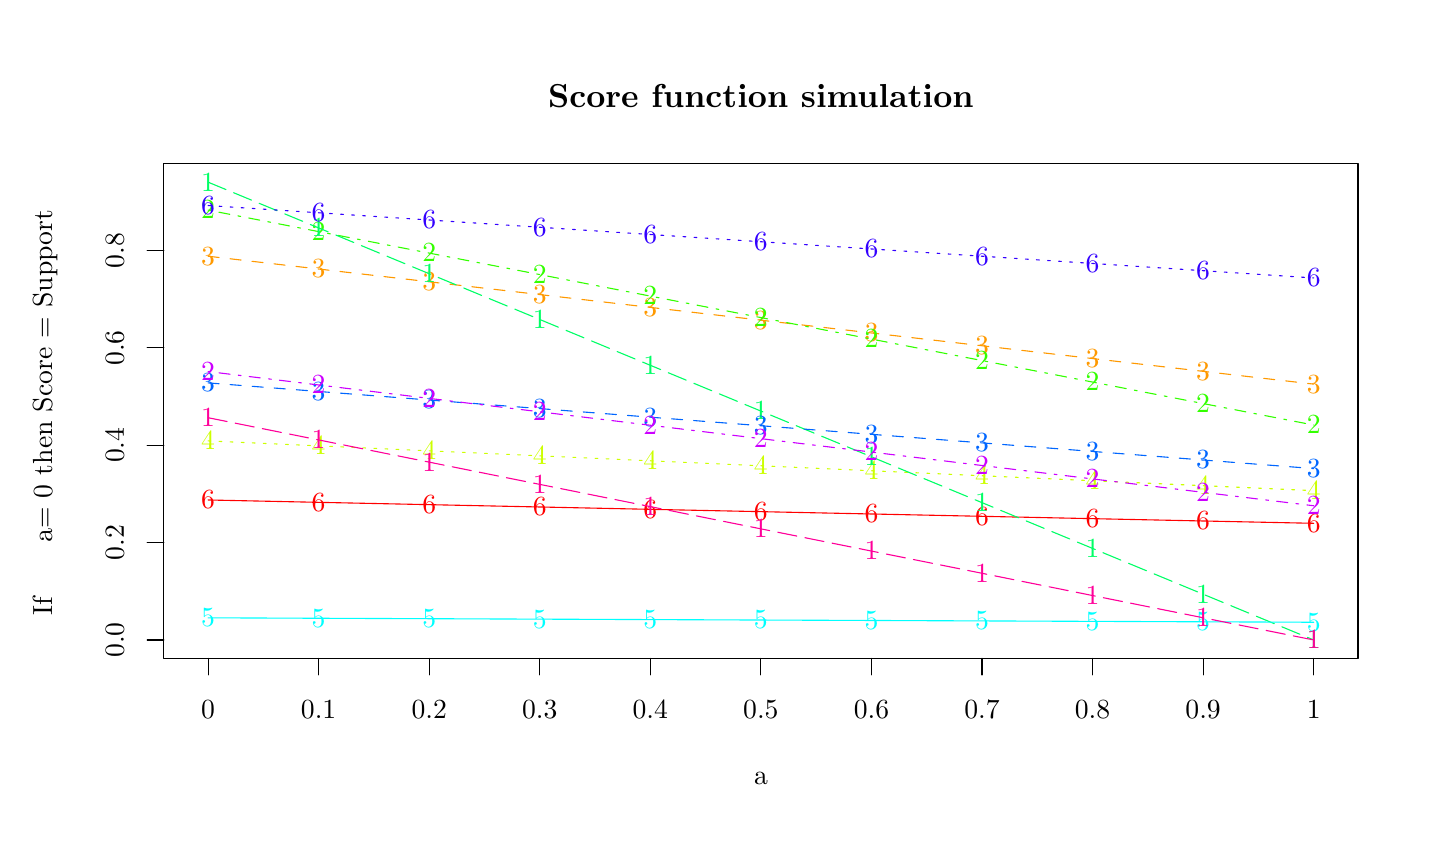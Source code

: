 % Created by tikzDevice version 0.12 on 2019-02-28 17:13:42
% !TEX encoding = UTF-8 Unicode
\begin{tikzpicture}[x=1pt,y=1pt]
\definecolor{fillColor}{RGB}{255,255,255}
\path[use as bounding box,fill=fillColor,fill opacity=0.00] (0,0) rectangle (505.89,289.08);
\begin{scope}
\path[clip] ( 49.20, 61.20) rectangle (480.69,239.88);
\definecolor{drawColor}{RGB}{255,0,0}

\path[draw=drawColor,line width= 0.4pt,line join=round,line cap=round] ( 65.18,118.41) --
	(105.13,117.56) --
	(145.09,116.72) --
	(185.04,115.88) --
	(224.99,115.03) --
	(264.94,114.19) --
	(304.90,113.35) --
	(344.85,112.51) --
	(384.80,111.66) --
	(424.76,110.82) --
	(464.71,109.98);

\node[text=drawColor,anchor=base,inner sep=0pt, outer sep=0pt, scale=  1.00] at ( 65.18,115.20) {6};

\node[text=drawColor,anchor=base,inner sep=0pt, outer sep=0pt, scale=  1.00] at (105.13,114.36) {6};

\node[text=drawColor,anchor=base,inner sep=0pt, outer sep=0pt, scale=  1.00] at (145.09,113.51) {6};

\node[text=drawColor,anchor=base,inner sep=0pt, outer sep=0pt, scale=  1.00] at (185.04,112.67) {6};

\node[text=drawColor,anchor=base,inner sep=0pt, outer sep=0pt, scale=  1.00] at (224.99,111.83) {6};

\node[text=drawColor,anchor=base,inner sep=0pt, outer sep=0pt, scale=  1.00] at (264.94,110.98) {6};

\node[text=drawColor,anchor=base,inner sep=0pt, outer sep=0pt, scale=  1.00] at (304.90,110.14) {6};

\node[text=drawColor,anchor=base,inner sep=0pt, outer sep=0pt, scale=  1.00] at (344.85,109.30) {6};

\node[text=drawColor,anchor=base,inner sep=0pt, outer sep=0pt, scale=  1.00] at (384.80,108.45) {6};

\node[text=drawColor,anchor=base,inner sep=0pt, outer sep=0pt, scale=  1.00] at (424.76,107.61) {6};

\node[text=drawColor,anchor=base,inner sep=0pt, outer sep=0pt, scale=  1.00] at (464.71,106.77) {6};
\end{scope}
\begin{scope}
\path[clip] (  0.00,  0.00) rectangle (505.89,289.08);
\definecolor{drawColor}{RGB}{0,0,0}

\path[draw=drawColor,line width= 0.4pt,line join=round,line cap=round] ( 49.20, 67.82) -- ( 49.20,208.55);

\path[draw=drawColor,line width= 0.4pt,line join=round,line cap=round] ( 49.20, 67.82) -- ( 43.20, 67.82);

\path[draw=drawColor,line width= 0.4pt,line join=round,line cap=round] ( 49.20,103.00) -- ( 43.20,103.00);

\path[draw=drawColor,line width= 0.4pt,line join=round,line cap=round] ( 49.20,138.18) -- ( 43.20,138.18);

\path[draw=drawColor,line width= 0.4pt,line join=round,line cap=round] ( 49.20,173.37) -- ( 43.20,173.37);

\path[draw=drawColor,line width= 0.4pt,line join=round,line cap=round] ( 49.20,208.55) -- ( 43.20,208.55);

\node[text=drawColor,rotate= 90.00,anchor=base,inner sep=0pt, outer sep=0pt, scale=  1.00] at ( 34.80, 67.82) {0.0};

\node[text=drawColor,rotate= 90.00,anchor=base,inner sep=0pt, outer sep=0pt, scale=  1.00] at ( 34.80,103.00) {0.2};

\node[text=drawColor,rotate= 90.00,anchor=base,inner sep=0pt, outer sep=0pt, scale=  1.00] at ( 34.80,138.18) {0.4};

\node[text=drawColor,rotate= 90.00,anchor=base,inner sep=0pt, outer sep=0pt, scale=  1.00] at ( 34.80,173.37) {0.6};

\node[text=drawColor,rotate= 90.00,anchor=base,inner sep=0pt, outer sep=0pt, scale=  1.00] at ( 34.80,208.55) {0.8};

\path[draw=drawColor,line width= 0.4pt,line join=round,line cap=round] ( 49.20, 61.20) --
	(480.69, 61.20) --
	(480.69,239.88) --
	( 49.20,239.88) --
	( 49.20, 61.20);
\end{scope}
\begin{scope}
\path[clip] (  0.00,  0.00) rectangle (505.89,289.08);
\definecolor{drawColor}{RGB}{0,0,0}

\node[text=drawColor,anchor=base,inner sep=0pt, outer sep=0pt, scale=  1.20] at (264.94,260.34) {\bfseries Score function simulation};

\node[text=drawColor,anchor=base west,inner sep=0pt, outer sep=0pt, scale=  1.00] at (262.45, 15.60) {a};

\node[text=drawColor,rotate= 90.00,anchor=base west,inner sep=0pt, outer sep=0pt, scale=  1.00] at ( -3.14, 76.82) {Score:};

\node[text=drawColor,rotate= 90.00,anchor=base west,inner sep=0pt, outer sep=0pt, scale=  1.00] at (  8.86, 76.82) {If };

\node[text=drawColor,rotate= 90.00,anchor=base west,inner sep=0pt, outer sep=0pt, scale=  1.00] at (  8.86,102.95) {a};

\node[text=drawColor,rotate= 90.00,anchor=base west,inner sep=0pt, outer sep=0pt, scale=  1.00] at (  8.86,107.95) { = 0 then Score = Support };

\node[text=drawColor,rotate= 90.00,anchor=base west,inner sep=0pt, outer sep=0pt, scale=  1.00] at (  8.86,223.26) {  };
\end{scope}
\begin{scope}
\path[clip] ( 49.20, 61.20) rectangle (480.69,239.88);
\definecolor{drawColor}{RGB}{255,153,0}

\path[draw=drawColor,line width= 0.4pt,dash pattern=on 4pt off 4pt ,line join=round,line cap=round] ( 65.18,206.49) --
	(105.13,201.87) --
	(145.09,197.25) --
	(185.04,192.63) --
	(224.99,188.00) --
	(264.94,183.38) --
	(304.90,178.76) --
	(344.85,174.14) --
	(384.80,169.51) --
	(424.76,164.89) --
	(464.71,160.27);

\node[text=drawColor,anchor=base,inner sep=0pt, outer sep=0pt, scale=  1.00] at ( 65.18,203.29) {3};

\node[text=drawColor,anchor=base,inner sep=0pt, outer sep=0pt, scale=  1.00] at (105.13,198.66) {3};

\node[text=drawColor,anchor=base,inner sep=0pt, outer sep=0pt, scale=  1.00] at (145.09,194.04) {3};

\node[text=drawColor,anchor=base,inner sep=0pt, outer sep=0pt, scale=  1.00] at (185.04,189.42) {3};

\node[text=drawColor,anchor=base,inner sep=0pt, outer sep=0pt, scale=  1.00] at (224.99,184.80) {3};

\node[text=drawColor,anchor=base,inner sep=0pt, outer sep=0pt, scale=  1.00] at (264.94,180.17) {3};

\node[text=drawColor,anchor=base,inner sep=0pt, outer sep=0pt, scale=  1.00] at (304.90,175.55) {3};

\node[text=drawColor,anchor=base,inner sep=0pt, outer sep=0pt, scale=  1.00] at (344.85,170.93) {3};

\node[text=drawColor,anchor=base,inner sep=0pt, outer sep=0pt, scale=  1.00] at (384.80,166.31) {3};

\node[text=drawColor,anchor=base,inner sep=0pt, outer sep=0pt, scale=  1.00] at (424.76,161.68) {3};

\node[text=drawColor,anchor=base,inner sep=0pt, outer sep=0pt, scale=  1.00] at (464.71,157.06) {3};
\definecolor{drawColor}{RGB}{204,255,0}

\path[draw=drawColor,line width= 0.4pt,dash pattern=on 1pt off 3pt ,line join=round,line cap=round] ( 65.18,139.76) --
	(105.13,137.97) --
	(145.09,136.17) --
	(185.04,134.37) --
	(224.99,132.57) --
	(264.94,130.77) --
	(304.90,128.97) --
	(344.85,127.17) --
	(384.80,125.37) --
	(424.76,123.58) --
	(464.71,121.78);

\node[text=drawColor,anchor=base,inner sep=0pt, outer sep=0pt, scale=  1.00] at ( 65.18,136.56) {4};

\node[text=drawColor,anchor=base,inner sep=0pt, outer sep=0pt, scale=  1.00] at (105.13,134.76) {4};

\node[text=drawColor,anchor=base,inner sep=0pt, outer sep=0pt, scale=  1.00] at (145.09,132.96) {4};

\node[text=drawColor,anchor=base,inner sep=0pt, outer sep=0pt, scale=  1.00] at (185.04,131.16) {4};

\node[text=drawColor,anchor=base,inner sep=0pt, outer sep=0pt, scale=  1.00] at (224.99,129.36) {4};

\node[text=drawColor,anchor=base,inner sep=0pt, outer sep=0pt, scale=  1.00] at (264.94,127.56) {4};

\node[text=drawColor,anchor=base,inner sep=0pt, outer sep=0pt, scale=  1.00] at (304.90,125.76) {4};

\node[text=drawColor,anchor=base,inner sep=0pt, outer sep=0pt, scale=  1.00] at (344.85,123.97) {4};

\node[text=drawColor,anchor=base,inner sep=0pt, outer sep=0pt, scale=  1.00] at (384.80,122.17) {4};

\node[text=drawColor,anchor=base,inner sep=0pt, outer sep=0pt, scale=  1.00] at (424.76,120.37) {4};

\node[text=drawColor,anchor=base,inner sep=0pt, outer sep=0pt, scale=  1.00] at (464.71,118.57) {4};
\definecolor{drawColor}{RGB}{51,255,0}

\path[draw=drawColor,line width= 0.4pt,dash pattern=on 1pt off 3pt on 4pt off 3pt ,line join=round,line cap=round] ( 65.18,223.16) --
	(105.13,215.39) --
	(145.09,207.62) --
	(185.04,199.86) --
	(224.99,192.09) --
	(264.94,184.32) --
	(304.90,176.55) --
	(344.85,168.79) --
	(384.80,161.02) --
	(424.76,153.25) --
	(464.71,145.49);

\node[text=drawColor,anchor=base,inner sep=0pt, outer sep=0pt, scale=  1.00] at ( 65.18,219.95) {2};

\node[text=drawColor,anchor=base,inner sep=0pt, outer sep=0pt, scale=  1.00] at (105.13,212.18) {2};

\node[text=drawColor,anchor=base,inner sep=0pt, outer sep=0pt, scale=  1.00] at (145.09,204.41) {2};

\node[text=drawColor,anchor=base,inner sep=0pt, outer sep=0pt, scale=  1.00] at (185.04,196.65) {2};

\node[text=drawColor,anchor=base,inner sep=0pt, outer sep=0pt, scale=  1.00] at (224.99,188.88) {2};

\node[text=drawColor,anchor=base,inner sep=0pt, outer sep=0pt, scale=  1.00] at (264.94,181.11) {2};

\node[text=drawColor,anchor=base,inner sep=0pt, outer sep=0pt, scale=  1.00] at (304.90,173.35) {2};

\node[text=drawColor,anchor=base,inner sep=0pt, outer sep=0pt, scale=  1.00] at (344.85,165.58) {2};

\node[text=drawColor,anchor=base,inner sep=0pt, outer sep=0pt, scale=  1.00] at (384.80,157.81) {2};

\node[text=drawColor,anchor=base,inner sep=0pt, outer sep=0pt, scale=  1.00] at (424.76,150.05) {2};

\node[text=drawColor,anchor=base,inner sep=0pt, outer sep=0pt, scale=  1.00] at (464.71,142.28) {2};
\definecolor{drawColor}{RGB}{0,255,102}

\path[draw=drawColor,line width= 0.4pt,dash pattern=on 7pt off 3pt ,line join=round,line cap=round] ( 65.18,233.26) --
	(105.13,216.72) --
	(145.09,200.17) --
	(185.04,183.63) --
	(224.99,167.08) --
	(264.94,150.54) --
	(304.90,134.00) --
	(344.85,117.45) --
	(384.80,100.91) --
	(424.76, 84.36) --
	(464.71, 67.82);

\node[text=drawColor,anchor=base,inner sep=0pt, outer sep=0pt, scale=  1.00] at ( 65.18,230.05) {1};

\node[text=drawColor,anchor=base,inner sep=0pt, outer sep=0pt, scale=  1.00] at (105.13,213.51) {1};

\node[text=drawColor,anchor=base,inner sep=0pt, outer sep=0pt, scale=  1.00] at (145.09,196.97) {1};

\node[text=drawColor,anchor=base,inner sep=0pt, outer sep=0pt, scale=  1.00] at (185.04,180.42) {1};

\node[text=drawColor,anchor=base,inner sep=0pt, outer sep=0pt, scale=  1.00] at (224.99,163.88) {1};

\node[text=drawColor,anchor=base,inner sep=0pt, outer sep=0pt, scale=  1.00] at (264.94,147.33) {1};

\node[text=drawColor,anchor=base,inner sep=0pt, outer sep=0pt, scale=  1.00] at (304.90,130.79) {1};

\node[text=drawColor,anchor=base,inner sep=0pt, outer sep=0pt, scale=  1.00] at (344.85,114.24) {1};

\node[text=drawColor,anchor=base,inner sep=0pt, outer sep=0pt, scale=  1.00] at (384.80, 97.70) {1};

\node[text=drawColor,anchor=base,inner sep=0pt, outer sep=0pt, scale=  1.00] at (424.76, 81.15) {1};

\node[text=drawColor,anchor=base,inner sep=0pt, outer sep=0pt, scale=  1.00] at (464.71, 64.61) {1};
\definecolor{drawColor}{RGB}{0,255,255}

\path[draw=drawColor,line width= 0.4pt,line join=round,line cap=round] ( 65.18, 75.83) --
	(105.13, 75.67) --
	(145.09, 75.51) --
	(185.04, 75.35) --
	(224.99, 75.19) --
	(264.94, 75.03) --
	(304.90, 74.87) --
	(344.85, 74.71) --
	(384.80, 74.55) --
	(424.76, 74.39) --
	(464.71, 74.23);

\node[text=drawColor,anchor=base,inner sep=0pt, outer sep=0pt, scale=  1.00] at ( 65.18, 72.62) {5};

\node[text=drawColor,anchor=base,inner sep=0pt, outer sep=0pt, scale=  1.00] at (105.13, 72.46) {5};

\node[text=drawColor,anchor=base,inner sep=0pt, outer sep=0pt, scale=  1.00] at (145.09, 72.30) {5};

\node[text=drawColor,anchor=base,inner sep=0pt, outer sep=0pt, scale=  1.00] at (185.04, 72.14) {5};

\node[text=drawColor,anchor=base,inner sep=0pt, outer sep=0pt, scale=  1.00] at (224.99, 71.98) {5};

\node[text=drawColor,anchor=base,inner sep=0pt, outer sep=0pt, scale=  1.00] at (264.94, 71.82) {5};

\node[text=drawColor,anchor=base,inner sep=0pt, outer sep=0pt, scale=  1.00] at (304.90, 71.66) {5};

\node[text=drawColor,anchor=base,inner sep=0pt, outer sep=0pt, scale=  1.00] at (344.85, 71.50) {5};

\node[text=drawColor,anchor=base,inner sep=0pt, outer sep=0pt, scale=  1.00] at (384.80, 71.34) {5};

\node[text=drawColor,anchor=base,inner sep=0pt, outer sep=0pt, scale=  1.00] at (424.76, 71.18) {5};

\node[text=drawColor,anchor=base,inner sep=0pt, outer sep=0pt, scale=  1.00] at (464.71, 71.02) {5};
\definecolor{drawColor}{RGB}{0,102,255}

\path[draw=drawColor,line width= 0.4pt,dash pattern=on 4pt off 4pt ,line join=round,line cap=round] ( 65.18,160.72) --
	(105.13,157.62) --
	(145.09,154.53) --
	(185.04,151.43) --
	(224.99,148.33) --
	(264.94,145.24) --
	(304.90,142.14) --
	(344.85,139.04) --
	(384.80,135.95) --
	(424.76,132.85) --
	(464.71,129.75);

\node[text=drawColor,anchor=base,inner sep=0pt, outer sep=0pt, scale=  1.00] at ( 65.18,157.51) {3};

\node[text=drawColor,anchor=base,inner sep=0pt, outer sep=0pt, scale=  1.00] at (105.13,154.42) {3};

\node[text=drawColor,anchor=base,inner sep=0pt, outer sep=0pt, scale=  1.00] at (145.09,151.32) {3};

\node[text=drawColor,anchor=base,inner sep=0pt, outer sep=0pt, scale=  1.00] at (185.04,148.22) {3};

\node[text=drawColor,anchor=base,inner sep=0pt, outer sep=0pt, scale=  1.00] at (224.99,145.13) {3};

\node[text=drawColor,anchor=base,inner sep=0pt, outer sep=0pt, scale=  1.00] at (264.94,142.03) {3};

\node[text=drawColor,anchor=base,inner sep=0pt, outer sep=0pt, scale=  1.00] at (304.90,138.93) {3};

\node[text=drawColor,anchor=base,inner sep=0pt, outer sep=0pt, scale=  1.00] at (344.85,135.84) {3};

\node[text=drawColor,anchor=base,inner sep=0pt, outer sep=0pt, scale=  1.00] at (384.80,132.74) {3};

\node[text=drawColor,anchor=base,inner sep=0pt, outer sep=0pt, scale=  1.00] at (424.76,129.64) {3};

\node[text=drawColor,anchor=base,inner sep=0pt, outer sep=0pt, scale=  1.00] at (464.71,126.55) {3};
\definecolor{drawColor}{RGB}{51,0,255}

\path[draw=drawColor,line width= 0.4pt,dash pattern=on 1pt off 3pt ,line join=round,line cap=round] ( 65.18,224.81) --
	(105.13,222.19) --
	(145.09,219.58) --
	(185.04,216.96) --
	(224.99,214.34) --
	(264.94,211.73) --
	(304.90,209.11) --
	(344.85,206.49) --
	(384.80,203.88) --
	(424.76,201.26) --
	(464.71,198.64);

\node[text=drawColor,anchor=base,inner sep=0pt, outer sep=0pt, scale=  1.00] at ( 65.18,221.60) {6};

\node[text=drawColor,anchor=base,inner sep=0pt, outer sep=0pt, scale=  1.00] at (105.13,218.99) {6};

\node[text=drawColor,anchor=base,inner sep=0pt, outer sep=0pt, scale=  1.00] at (145.09,216.37) {6};

\node[text=drawColor,anchor=base,inner sep=0pt, outer sep=0pt, scale=  1.00] at (185.04,213.75) {6};

\node[text=drawColor,anchor=base,inner sep=0pt, outer sep=0pt, scale=  1.00] at (224.99,211.14) {6};

\node[text=drawColor,anchor=base,inner sep=0pt, outer sep=0pt, scale=  1.00] at (264.94,208.52) {6};

\node[text=drawColor,anchor=base,inner sep=0pt, outer sep=0pt, scale=  1.00] at (304.90,205.90) {6};

\node[text=drawColor,anchor=base,inner sep=0pt, outer sep=0pt, scale=  1.00] at (344.85,203.29) {6};

\node[text=drawColor,anchor=base,inner sep=0pt, outer sep=0pt, scale=  1.00] at (384.80,200.67) {6};

\node[text=drawColor,anchor=base,inner sep=0pt, outer sep=0pt, scale=  1.00] at (424.76,198.05) {6};

\node[text=drawColor,anchor=base,inner sep=0pt, outer sep=0pt, scale=  1.00] at (464.71,195.44) {6};
\definecolor{drawColor}{RGB}{204,0,255}

\path[draw=drawColor,line width= 0.4pt,dash pattern=on 1pt off 3pt on 4pt off 3pt ,line join=round,line cap=round] ( 65.18,164.82) --
	(105.13,159.97) --
	(145.09,155.12) --
	(185.04,150.27) --
	(224.99,145.42) --
	(264.94,140.57) --
	(304.90,135.72) --
	(344.85,130.87) --
	(384.80,126.02) --
	(424.76,121.17) --
	(464.71,116.32);

\node[text=drawColor,anchor=base,inner sep=0pt, outer sep=0pt, scale=  1.00] at ( 65.18,161.62) {2};

\node[text=drawColor,anchor=base,inner sep=0pt, outer sep=0pt, scale=  1.00] at (105.13,156.77) {2};

\node[text=drawColor,anchor=base,inner sep=0pt, outer sep=0pt, scale=  1.00] at (145.09,151.92) {2};

\node[text=drawColor,anchor=base,inner sep=0pt, outer sep=0pt, scale=  1.00] at (185.04,147.07) {2};

\node[text=drawColor,anchor=base,inner sep=0pt, outer sep=0pt, scale=  1.00] at (224.99,142.22) {2};

\node[text=drawColor,anchor=base,inner sep=0pt, outer sep=0pt, scale=  1.00] at (264.94,137.37) {2};

\node[text=drawColor,anchor=base,inner sep=0pt, outer sep=0pt, scale=  1.00] at (304.90,132.52) {2};

\node[text=drawColor,anchor=base,inner sep=0pt, outer sep=0pt, scale=  1.00] at (344.85,127.66) {2};

\node[text=drawColor,anchor=base,inner sep=0pt, outer sep=0pt, scale=  1.00] at (384.80,122.81) {2};

\node[text=drawColor,anchor=base,inner sep=0pt, outer sep=0pt, scale=  1.00] at (424.76,117.96) {2};

\node[text=drawColor,anchor=base,inner sep=0pt, outer sep=0pt, scale=  1.00] at (464.71,113.11) {2};
\definecolor{drawColor}{RGB}{255,0,153}

\path[draw=drawColor,line width= 0.4pt,dash pattern=on 7pt off 3pt ,line join=round,line cap=round] ( 65.18,148.14) --
	(105.13,140.11) --
	(145.09,132.08) --
	(185.04,124.05) --
	(224.99,116.01) --
	(264.94,107.98) --
	(304.90, 99.95) --
	(344.85, 91.92) --
	(384.80, 83.88) --
	(424.76, 75.85) --
	(464.71, 67.82);

\node[text=drawColor,anchor=base,inner sep=0pt, outer sep=0pt, scale=  1.00] at ( 65.18,144.94) {1};

\node[text=drawColor,anchor=base,inner sep=0pt, outer sep=0pt, scale=  1.00] at (105.13,136.90) {1};

\node[text=drawColor,anchor=base,inner sep=0pt, outer sep=0pt, scale=  1.00] at (145.09,128.87) {1};

\node[text=drawColor,anchor=base,inner sep=0pt, outer sep=0pt, scale=  1.00] at (185.04,120.84) {1};

\node[text=drawColor,anchor=base,inner sep=0pt, outer sep=0pt, scale=  1.00] at (224.99,112.81) {1};

\node[text=drawColor,anchor=base,inner sep=0pt, outer sep=0pt, scale=  1.00] at (264.94,104.77) {1};

\node[text=drawColor,anchor=base,inner sep=0pt, outer sep=0pt, scale=  1.00] at (304.90, 96.74) {1};

\node[text=drawColor,anchor=base,inner sep=0pt, outer sep=0pt, scale=  1.00] at (344.85, 88.71) {1};

\node[text=drawColor,anchor=base,inner sep=0pt, outer sep=0pt, scale=  1.00] at (384.80, 80.68) {1};

\node[text=drawColor,anchor=base,inner sep=0pt, outer sep=0pt, scale=  1.00] at (424.76, 72.64) {1};

\node[text=drawColor,anchor=base,inner sep=0pt, outer sep=0pt, scale=  1.00] at (464.71, 64.61) {1};
\end{scope}
\begin{scope}
\path[clip] (  0.00,  0.00) rectangle (505.89,289.08);
\definecolor{drawColor}{RGB}{0,0,0}

\path[draw=drawColor,line width= 0.4pt,line join=round,line cap=round] ( 65.18, 61.20) -- (464.71, 61.20);

\path[draw=drawColor,line width= 0.4pt,line join=round,line cap=round] ( 65.18, 61.20) -- ( 65.18, 55.20);

\path[draw=drawColor,line width= 0.4pt,line join=round,line cap=round] (105.13, 61.20) -- (105.13, 55.20);

\path[draw=drawColor,line width= 0.4pt,line join=round,line cap=round] (145.09, 61.20) -- (145.09, 55.20);

\path[draw=drawColor,line width= 0.4pt,line join=round,line cap=round] (185.04, 61.20) -- (185.04, 55.20);

\path[draw=drawColor,line width= 0.4pt,line join=round,line cap=round] (224.99, 61.20) -- (224.99, 55.20);

\path[draw=drawColor,line width= 0.4pt,line join=round,line cap=round] (264.94, 61.20) -- (264.94, 55.20);

\path[draw=drawColor,line width= 0.4pt,line join=round,line cap=round] (304.90, 61.20) -- (304.90, 55.20);

\path[draw=drawColor,line width= 0.4pt,line join=round,line cap=round] (344.85, 61.20) -- (344.85, 55.20);

\path[draw=drawColor,line width= 0.4pt,line join=round,line cap=round] (384.80, 61.20) -- (384.80, 55.20);

\path[draw=drawColor,line width= 0.4pt,line join=round,line cap=round] (424.76, 61.20) -- (424.76, 55.20);

\path[draw=drawColor,line width= 0.4pt,line join=round,line cap=round] (464.71, 61.20) -- (464.71, 55.20);

\node[text=drawColor,anchor=base,inner sep=0pt, outer sep=0pt, scale=  1.00] at ( 65.18, 39.60) {0};

\node[text=drawColor,anchor=base,inner sep=0pt, outer sep=0pt, scale=  1.00] at (105.13, 39.60) {0.1};

\node[text=drawColor,anchor=base,inner sep=0pt, outer sep=0pt, scale=  1.00] at (145.09, 39.60) {0.2};

\node[text=drawColor,anchor=base,inner sep=0pt, outer sep=0pt, scale=  1.00] at (185.04, 39.60) {0.3};

\node[text=drawColor,anchor=base,inner sep=0pt, outer sep=0pt, scale=  1.00] at (224.99, 39.60) {0.4};

\node[text=drawColor,anchor=base,inner sep=0pt, outer sep=0pt, scale=  1.00] at (264.94, 39.60) {0.5};

\node[text=drawColor,anchor=base,inner sep=0pt, outer sep=0pt, scale=  1.00] at (304.90, 39.60) {0.6};

\node[text=drawColor,anchor=base,inner sep=0pt, outer sep=0pt, scale=  1.00] at (344.85, 39.60) {0.7};

\node[text=drawColor,anchor=base,inner sep=0pt, outer sep=0pt, scale=  1.00] at (384.80, 39.60) {0.8};

\node[text=drawColor,anchor=base,inner sep=0pt, outer sep=0pt, scale=  1.00] at (424.76, 39.60) {0.9};

\node[text=drawColor,anchor=base,inner sep=0pt, outer sep=0pt, scale=  1.00] at (464.71, 39.60) {1};
\end{scope}
\end{tikzpicture}
